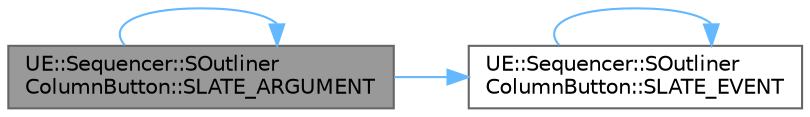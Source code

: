 digraph "UE::Sequencer::SOutlinerColumnButton::SLATE_ARGUMENT"
{
 // INTERACTIVE_SVG=YES
 // LATEX_PDF_SIZE
  bgcolor="transparent";
  edge [fontname=Helvetica,fontsize=10,labelfontname=Helvetica,labelfontsize=10];
  node [fontname=Helvetica,fontsize=10,shape=box,height=0.2,width=0.4];
  rankdir="LR";
  Node1 [id="Node000001",label="UE::Sequencer::SOutliner\lColumnButton::SLATE_ARGUMENT",height=0.2,width=0.4,color="gray40", fillcolor="grey60", style="filled", fontcolor="black",tooltip=" "];
  Node1 -> Node1 [id="edge1_Node000001_Node000001",color="steelblue1",style="solid",tooltip=" "];
  Node1 -> Node2 [id="edge2_Node000001_Node000002",color="steelblue1",style="solid",tooltip=" "];
  Node2 [id="Node000002",label="UE::Sequencer::SOutliner\lColumnButton::SLATE_EVENT",height=0.2,width=0.4,color="grey40", fillcolor="white", style="filled",URL="$dd/d5d/classUE_1_1Sequencer_1_1SOutlinerColumnButton.html#a78156500a35e26edb7560c3749d0fccf",tooltip=" "];
  Node2 -> Node2 [id="edge3_Node000002_Node000002",color="steelblue1",style="solid",tooltip=" "];
}
